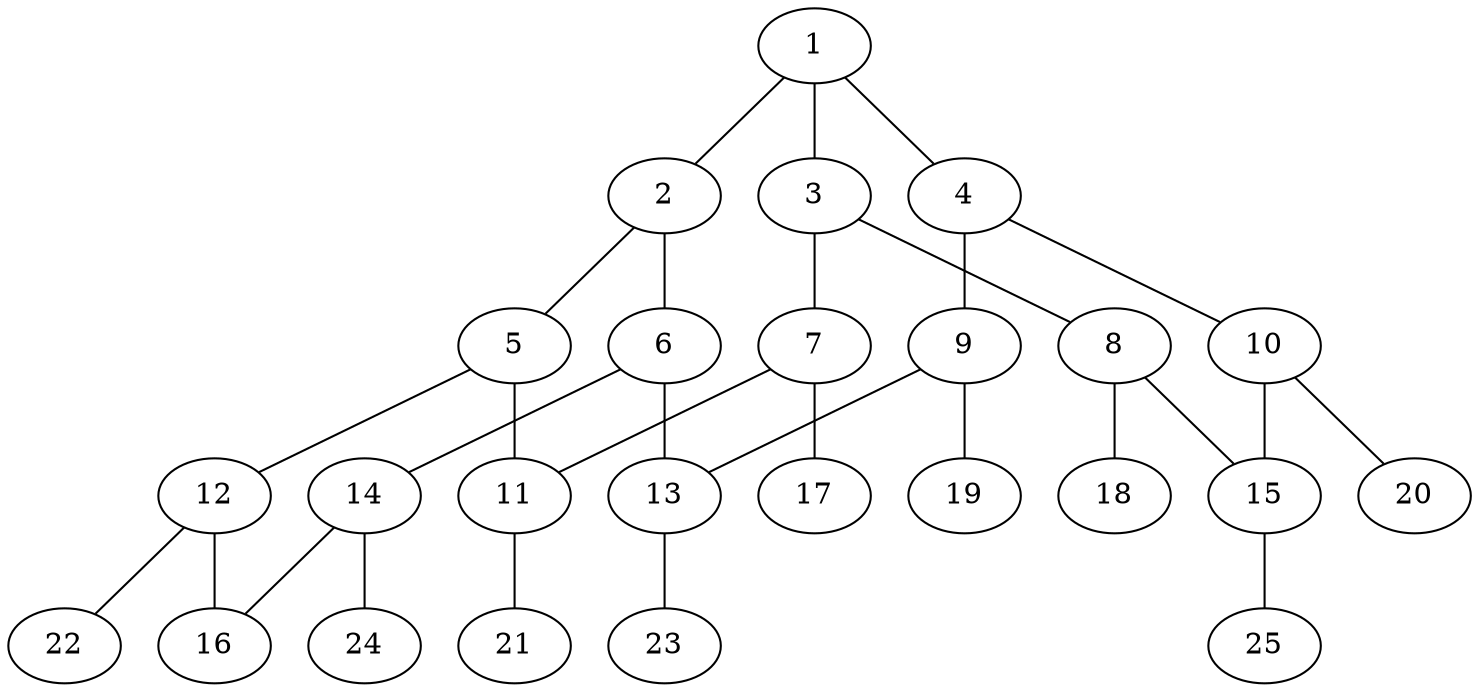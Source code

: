 graph molecule_1618 {
	1	 [chem=C];
	2	 [chem=C];
	1 -- 2	 [valence=1];
	3	 [chem=C];
	1 -- 3	 [valence=2];
	4	 [chem=C];
	1 -- 4	 [valence=1];
	5	 [chem=C];
	2 -- 5	 [valence=1];
	6	 [chem=C];
	2 -- 6	 [valence=2];
	7	 [chem=C];
	3 -- 7	 [valence=1];
	8	 [chem=C];
	3 -- 8	 [valence=1];
	9	 [chem=C];
	4 -- 9	 [valence=1];
	10	 [chem=C];
	4 -- 10	 [valence=2];
	11	 [chem=C];
	5 -- 11	 [valence=1];
	12	 [chem=C];
	5 -- 12	 [valence=2];
	13	 [chem=C];
	6 -- 13	 [valence=1];
	14	 [chem=C];
	6 -- 14	 [valence=1];
	7 -- 11	 [valence=2];
	17	 [chem=H];
	7 -- 17	 [valence=1];
	15	 [chem=C];
	8 -- 15	 [valence=2];
	18	 [chem=H];
	8 -- 18	 [valence=1];
	9 -- 13	 [valence=2];
	19	 [chem=H];
	9 -- 19	 [valence=1];
	10 -- 15	 [valence=1];
	20	 [chem=H];
	10 -- 20	 [valence=1];
	21	 [chem=H];
	11 -- 21	 [valence=1];
	16	 [chem=N];
	12 -- 16	 [valence=1];
	22	 [chem=H];
	12 -- 22	 [valence=1];
	23	 [chem=H];
	13 -- 23	 [valence=1];
	14 -- 16	 [valence=2];
	24	 [chem=H];
	14 -- 24	 [valence=1];
	25	 [chem=H];
	15 -- 25	 [valence=1];
}
